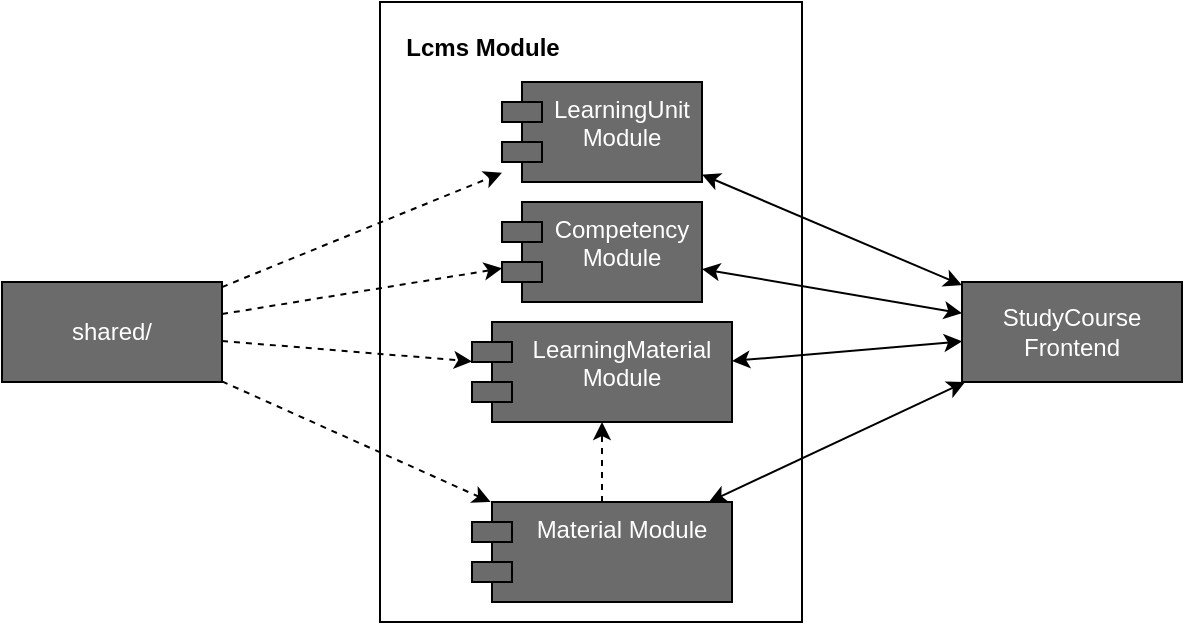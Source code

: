 <mxfile version="26.0.2">
  <diagram name="Page-1" id="ljUszbjchGsLxsh-cLAg">
    <mxGraphModel dx="1434" dy="760" grid="1" gridSize="10" guides="1" tooltips="1" connect="1" arrows="1" fold="1" page="1" pageScale="1" pageWidth="827" pageHeight="1169" math="0" shadow="0">
      <root>
        <mxCell id="0" />
        <mxCell id="1" parent="0" />
        <mxCell id="97Sr_ZFzPPw2p4PArQE4-1" value="" style="rounded=0;whiteSpace=wrap;html=1;" parent="1" vertex="1">
          <mxGeometry x="229" y="230" width="211" height="310" as="geometry" />
        </mxCell>
        <mxCell id="97Sr_ZFzPPw2p4PArQE4-2" value="Lcms Module" style="text;align=center;fontStyle=1;verticalAlign=middle;spacingLeft=3;spacingRight=3;strokeColor=none;rotatable=0;points=[[0,0.5],[1,0.5]];portConstraint=eastwest;html=1;" parent="1" vertex="1">
          <mxGeometry x="240" y="240" width="80" height="26" as="geometry" />
        </mxCell>
        <mxCell id="97Sr_ZFzPPw2p4PArQE4-3" value="LearningUnit Module" style="shape=module;align=left;spacingLeft=20;align=center;verticalAlign=top;whiteSpace=wrap;html=1;fillColor=#6B6B6B;fontColor=#FFFFFF;" parent="1" vertex="1">
          <mxGeometry x="290" y="270" width="100" height="50" as="geometry" />
        </mxCell>
        <mxCell id="97Sr_ZFzPPw2p4PArQE4-4" value="Competency Module" style="shape=module;align=left;spacingLeft=20;align=center;verticalAlign=top;whiteSpace=wrap;html=1;fillColor=#6B6B6B;fontColor=#FFFFFF;" parent="1" vertex="1">
          <mxGeometry x="290" y="330" width="100" height="50" as="geometry" />
        </mxCell>
        <mxCell id="97Sr_ZFzPPw2p4PArQE4-16" style="rounded=0;orthogonalLoop=1;jettySize=auto;html=1;startArrow=classic;startFill=1;" parent="1" source="97Sr_ZFzPPw2p4PArQE4-5" target="97Sr_ZFzPPw2p4PArQE4-8" edge="1">
          <mxGeometry relative="1" as="geometry" />
        </mxCell>
        <mxCell id="97Sr_ZFzPPw2p4PArQE4-5" value="LearningMaterial Module" style="shape=module;align=left;spacingLeft=20;align=center;verticalAlign=top;whiteSpace=wrap;html=1;fillColor=#6B6B6B;fontColor=#FFFFFF;" parent="1" vertex="1">
          <mxGeometry x="275" y="390" width="130" height="50" as="geometry" />
        </mxCell>
        <mxCell id="97Sr_ZFzPPw2p4PArQE4-9" style="edgeStyle=orthogonalEdgeStyle;rounded=0;orthogonalLoop=1;jettySize=auto;html=1;dashed=1;" parent="1" source="97Sr_ZFzPPw2p4PArQE4-6" target="97Sr_ZFzPPw2p4PArQE4-5" edge="1">
          <mxGeometry relative="1" as="geometry" />
        </mxCell>
        <mxCell id="97Sr_ZFzPPw2p4PArQE4-6" value="Material Module" style="shape=module;align=left;spacingLeft=20;align=center;verticalAlign=top;whiteSpace=wrap;html=1;fillColor=#6B6B6B;fontColor=#FFFFFF;" parent="1" vertex="1">
          <mxGeometry x="275" y="480" width="130" height="50" as="geometry" />
        </mxCell>
        <mxCell id="97Sr_ZFzPPw2p4PArQE4-10" style="rounded=0;orthogonalLoop=1;jettySize=auto;html=1;dashed=1;" parent="1" source="97Sr_ZFzPPw2p4PArQE4-7" target="97Sr_ZFzPPw2p4PArQE4-3" edge="1">
          <mxGeometry relative="1" as="geometry" />
        </mxCell>
        <mxCell id="97Sr_ZFzPPw2p4PArQE4-11" style="rounded=0;orthogonalLoop=1;jettySize=auto;html=1;dashed=1;" parent="1" source="97Sr_ZFzPPw2p4PArQE4-7" target="97Sr_ZFzPPw2p4PArQE4-4" edge="1">
          <mxGeometry relative="1" as="geometry" />
        </mxCell>
        <mxCell id="97Sr_ZFzPPw2p4PArQE4-12" style="rounded=0;orthogonalLoop=1;jettySize=auto;html=1;dashed=1;" parent="1" source="97Sr_ZFzPPw2p4PArQE4-7" target="97Sr_ZFzPPw2p4PArQE4-5" edge="1">
          <mxGeometry relative="1" as="geometry" />
        </mxCell>
        <mxCell id="97Sr_ZFzPPw2p4PArQE4-13" style="rounded=0;orthogonalLoop=1;jettySize=auto;html=1;dashed=1;" parent="1" source="97Sr_ZFzPPw2p4PArQE4-7" target="97Sr_ZFzPPw2p4PArQE4-6" edge="1">
          <mxGeometry relative="1" as="geometry" />
        </mxCell>
        <mxCell id="97Sr_ZFzPPw2p4PArQE4-7" value="shared/" style="html=1;whiteSpace=wrap;fillColor=#6B6B6B;fontColor=#FFFFFF;" parent="1" vertex="1">
          <mxGeometry x="40" y="370" width="110" height="50" as="geometry" />
        </mxCell>
        <mxCell id="97Sr_ZFzPPw2p4PArQE4-14" style="rounded=0;orthogonalLoop=1;jettySize=auto;html=1;startArrow=classic;startFill=1;" parent="1" source="97Sr_ZFzPPw2p4PArQE4-8" target="97Sr_ZFzPPw2p4PArQE4-3" edge="1">
          <mxGeometry relative="1" as="geometry" />
        </mxCell>
        <mxCell id="97Sr_ZFzPPw2p4PArQE4-15" style="rounded=0;orthogonalLoop=1;jettySize=auto;html=1;startArrow=classic;startFill=1;" parent="1" source="97Sr_ZFzPPw2p4PArQE4-8" target="97Sr_ZFzPPw2p4PArQE4-4" edge="1">
          <mxGeometry relative="1" as="geometry" />
        </mxCell>
        <mxCell id="97Sr_ZFzPPw2p4PArQE4-17" style="rounded=0;orthogonalLoop=1;jettySize=auto;html=1;startArrow=classic;startFill=1;" parent="1" source="97Sr_ZFzPPw2p4PArQE4-8" target="97Sr_ZFzPPw2p4PArQE4-6" edge="1">
          <mxGeometry relative="1" as="geometry" />
        </mxCell>
        <mxCell id="97Sr_ZFzPPw2p4PArQE4-8" value="StudyCourse Frontend" style="html=1;whiteSpace=wrap;fillColor=#6B6B6B;fontColor=#FFFFFF;" parent="1" vertex="1">
          <mxGeometry x="520" y="370" width="110" height="50" as="geometry" />
        </mxCell>
      </root>
    </mxGraphModel>
  </diagram>
</mxfile>
